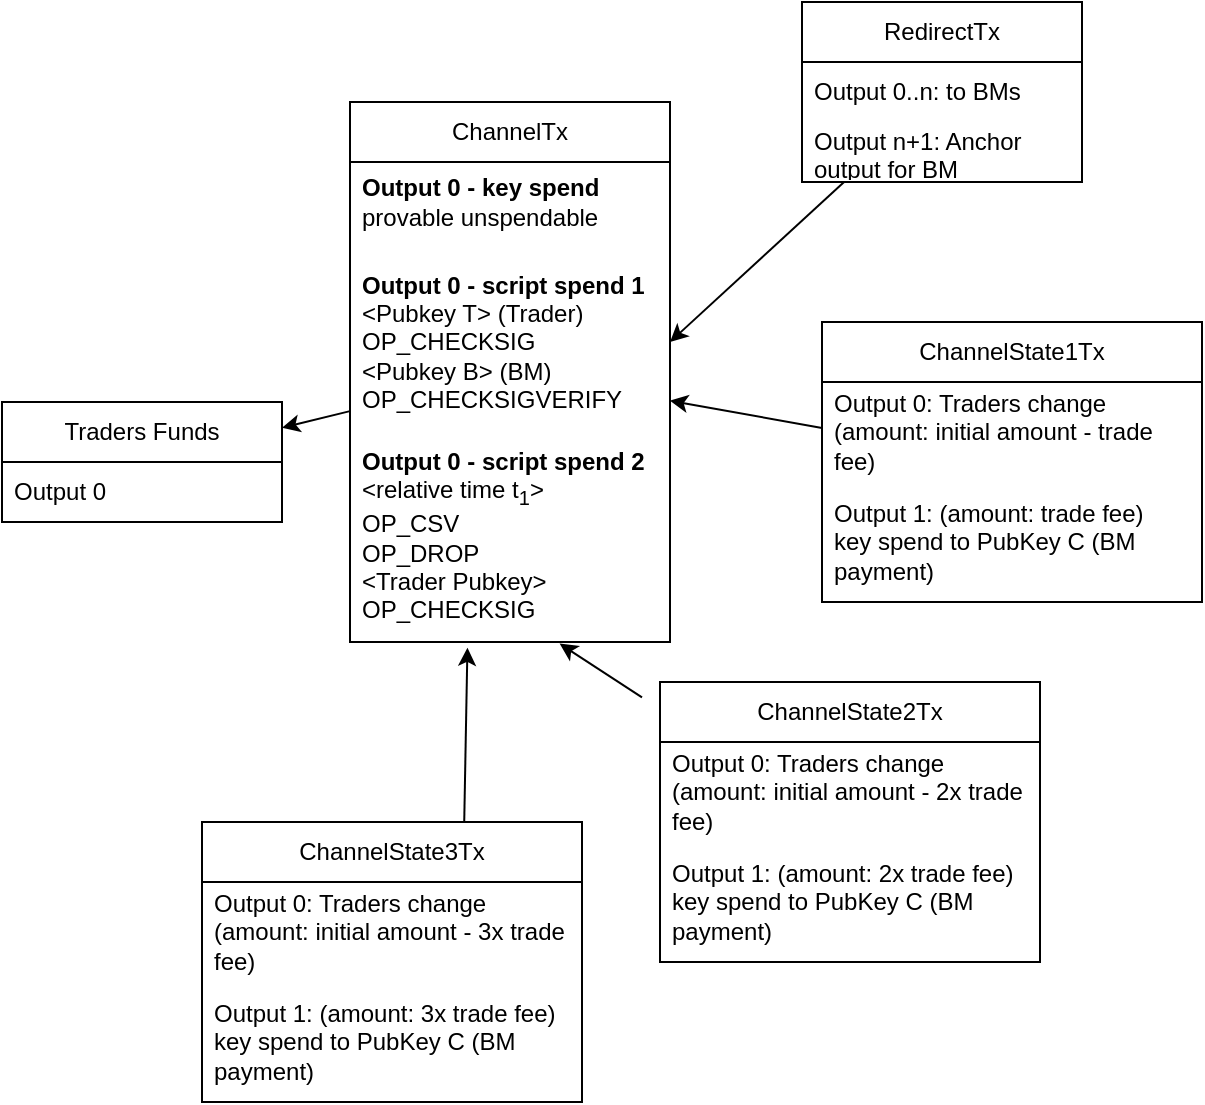 <mxfile version="27.0.5">
  <diagram id="23iRSUPoRavnBvh4doch" name="Page-1">
    <mxGraphModel dx="1523" dy="418" grid="1" gridSize="10" guides="1" tooltips="1" connect="1" arrows="1" fold="1" page="1" pageScale="1" pageWidth="827" pageHeight="1169" math="0" shadow="0">
      <root>
        <mxCell id="0" />
        <mxCell id="1" parent="0" />
        <mxCell id="QoEpu0lZctptPt5Us8xi-1" value="Traders Funds" style="swimlane;fontStyle=0;childLayout=stackLayout;horizontal=1;startSize=30;horizontalStack=0;resizeParent=1;resizeParentMax=0;resizeLast=0;collapsible=1;marginBottom=0;whiteSpace=wrap;html=1;" parent="1" vertex="1">
          <mxGeometry x="-10" y="360" width="140" height="60" as="geometry" />
        </mxCell>
        <mxCell id="QoEpu0lZctptPt5Us8xi-2" value="Output 0" style="text;strokeColor=none;fillColor=none;align=left;verticalAlign=middle;spacingLeft=4;spacingRight=4;overflow=hidden;points=[[0,0.5],[1,0.5]];portConstraint=eastwest;rotatable=0;whiteSpace=wrap;html=1;" parent="QoEpu0lZctptPt5Us8xi-1" vertex="1">
          <mxGeometry y="30" width="140" height="30" as="geometry" />
        </mxCell>
        <mxCell id="QoEpu0lZctptPt5Us8xi-9" style="rounded=0;orthogonalLoop=1;jettySize=auto;html=1;" parent="1" source="QoEpu0lZctptPt5Us8xi-5" target="QoEpu0lZctptPt5Us8xi-1" edge="1">
          <mxGeometry relative="1" as="geometry" />
        </mxCell>
        <mxCell id="QoEpu0lZctptPt5Us8xi-5" value="ChannelTx" style="swimlane;fontStyle=0;childLayout=stackLayout;horizontal=1;startSize=30;horizontalStack=0;resizeParent=1;resizeParentMax=0;resizeLast=0;collapsible=1;marginBottom=0;whiteSpace=wrap;html=1;" parent="1" vertex="1">
          <mxGeometry x="164" y="210" width="160" height="270" as="geometry" />
        </mxCell>
        <mxCell id="69QWRgk2T1_iA0vhkOeC-1" value="&lt;b&gt;Output 0 - key spend&amp;nbsp;&lt;/b&gt;&lt;div&gt;provable unspendable&lt;/div&gt;" style="text;strokeColor=none;fillColor=none;align=left;verticalAlign=middle;spacingLeft=4;spacingRight=4;overflow=hidden;points=[[0,0.5],[1,0.5]];portConstraint=eastwest;rotatable=0;whiteSpace=wrap;html=1;" vertex="1" parent="QoEpu0lZctptPt5Us8xi-5">
          <mxGeometry y="30" width="160" height="40" as="geometry" />
        </mxCell>
        <mxCell id="QoEpu0lZctptPt5Us8xi-6" value="&lt;b&gt;Output 0 - script spend 1&lt;/b&gt;&lt;div&gt;&lt;span style=&quot;background-color: transparent; color: light-dark(rgb(0, 0, 0), rgb(255, 255, 255));&quot;&gt;&amp;lt;Pubkey T&amp;gt; (Trader)&lt;/span&gt;&lt;/div&gt;&lt;div&gt;OP_CHECKSIG&lt;/div&gt;&lt;div&gt;&amp;lt;Pubkey B&amp;gt; (BM)&lt;/div&gt;&lt;div&gt;OP_CHECKSIGVERIFY&lt;/div&gt;" style="text;strokeColor=none;fillColor=none;align=left;verticalAlign=middle;spacingLeft=4;spacingRight=4;overflow=hidden;points=[[0,0.5],[1,0.5]];portConstraint=eastwest;rotatable=0;whiteSpace=wrap;html=1;" parent="QoEpu0lZctptPt5Us8xi-5" vertex="1">
          <mxGeometry y="70" width="160" height="100" as="geometry" />
        </mxCell>
        <mxCell id="Q_AP1fNf9fPvJ9VrVZ_o-1" value="&lt;b&gt;Output 0 - script spend 2&lt;/b&gt;&lt;div&gt;&amp;lt;relative time t&lt;sub&gt;1&lt;/sub&gt;&amp;gt;&lt;/div&gt;&lt;div&gt;OP_CSV&lt;/div&gt;&lt;div&gt;OP_DROP&lt;/div&gt;&lt;div&gt;&amp;lt;Trader Pubkey&amp;gt;&lt;/div&gt;&lt;div&gt;OP_CHECKSIG&lt;/div&gt;&lt;div&gt;&lt;br&gt;&lt;/div&gt;" style="text;strokeColor=none;fillColor=none;align=left;verticalAlign=middle;spacingLeft=4;spacingRight=4;overflow=hidden;points=[[0,0.5],[1,0.5]];portConstraint=eastwest;rotatable=0;whiteSpace=wrap;html=1;" parent="QoEpu0lZctptPt5Us8xi-5" vertex="1">
          <mxGeometry y="170" width="160" height="100" as="geometry" />
        </mxCell>
        <mxCell id="QoEpu0lZctptPt5Us8xi-10" value="RedirectTx" style="swimlane;fontStyle=0;childLayout=stackLayout;horizontal=1;startSize=30;horizontalStack=0;resizeParent=1;resizeParentMax=0;resizeLast=0;collapsible=1;marginBottom=0;whiteSpace=wrap;html=1;" parent="1" vertex="1">
          <mxGeometry x="390" y="160" width="140" height="90" as="geometry" />
        </mxCell>
        <mxCell id="QoEpu0lZctptPt5Us8xi-11" value="Output 0..n: to BMs" style="text;strokeColor=none;fillColor=none;align=left;verticalAlign=middle;spacingLeft=4;spacingRight=4;overflow=hidden;points=[[0,0.5],[1,0.5]];portConstraint=eastwest;rotatable=0;whiteSpace=wrap;html=1;" parent="QoEpu0lZctptPt5Us8xi-10" vertex="1">
          <mxGeometry y="30" width="140" height="30" as="geometry" />
        </mxCell>
        <mxCell id="QoEpu0lZctptPt5Us8xi-12" value="Output n+1: Anchor output for BM" style="text;strokeColor=none;fillColor=none;align=left;verticalAlign=middle;spacingLeft=4;spacingRight=4;overflow=hidden;points=[[0,0.5],[1,0.5]];portConstraint=eastwest;rotatable=0;whiteSpace=wrap;html=1;" parent="QoEpu0lZctptPt5Us8xi-10" vertex="1">
          <mxGeometry y="60" width="140" height="30" as="geometry" />
        </mxCell>
        <mxCell id="QoEpu0lZctptPt5Us8xi-14" style="rounded=0;orthogonalLoop=1;jettySize=auto;html=1;entryX=1;entryY=0.5;entryDx=0;entryDy=0;" parent="1" source="QoEpu0lZctptPt5Us8xi-10" target="QoEpu0lZctptPt5Us8xi-6" edge="1">
          <mxGeometry relative="1" as="geometry" />
        </mxCell>
        <mxCell id="QoEpu0lZctptPt5Us8xi-19" style="edgeStyle=none;shape=connector;rounded=0;orthogonalLoop=1;jettySize=auto;html=1;strokeColor=default;align=center;verticalAlign=middle;fontFamily=Helvetica;fontSize=11;fontColor=default;labelBackgroundColor=default;endArrow=classic;" parent="1" source="Q_AP1fNf9fPvJ9VrVZ_o-2" target="QoEpu0lZctptPt5Us8xi-5" edge="1">
          <mxGeometry relative="1" as="geometry">
            <mxPoint x="290" y="280" as="targetPoint" />
            <mxPoint x="397.524" y="360" as="sourcePoint" />
          </mxGeometry>
        </mxCell>
        <mxCell id="Q_AP1fNf9fPvJ9VrVZ_o-2" value="ChannelState1Tx" style="swimlane;fontStyle=0;childLayout=stackLayout;horizontal=1;startSize=30;horizontalStack=0;resizeParent=1;resizeParentMax=0;resizeLast=0;collapsible=1;marginBottom=0;whiteSpace=wrap;html=1;" parent="1" vertex="1">
          <mxGeometry x="400" y="320" width="190" height="140" as="geometry" />
        </mxCell>
        <mxCell id="Q_AP1fNf9fPvJ9VrVZ_o-3" value="Output 0: Traders change&lt;div&gt;(amount: initial amount - trade fee)&lt;/div&gt;" style="text;strokeColor=none;fillColor=none;align=left;verticalAlign=middle;spacingLeft=4;spacingRight=4;overflow=hidden;points=[[0,0.5],[1,0.5]];portConstraint=eastwest;rotatable=0;whiteSpace=wrap;html=1;" parent="Q_AP1fNf9fPvJ9VrVZ_o-2" vertex="1">
          <mxGeometry y="30" width="190" height="50" as="geometry" />
        </mxCell>
        <mxCell id="Q_AP1fNf9fPvJ9VrVZ_o-4" value="Output 1: (amount: trade fee)&lt;div&gt;key spend to PubKey C (BM payment)&lt;/div&gt;" style="text;strokeColor=none;fillColor=none;align=left;verticalAlign=middle;spacingLeft=4;spacingRight=4;overflow=hidden;points=[[0,0.5],[1,0.5]];portConstraint=eastwest;rotatable=0;whiteSpace=wrap;html=1;" parent="Q_AP1fNf9fPvJ9VrVZ_o-2" vertex="1">
          <mxGeometry y="80" width="190" height="60" as="geometry" />
        </mxCell>
        <mxCell id="FIGwZFJVNrLS457Xv5qL-7" style="rounded=0;orthogonalLoop=1;jettySize=auto;html=1;entryX=0.655;entryY=1.008;entryDx=0;entryDy=0;entryPerimeter=0;" parent="1" target="Q_AP1fNf9fPvJ9VrVZ_o-1" edge="1">
          <mxGeometry relative="1" as="geometry">
            <mxPoint x="310" y="507.723" as="sourcePoint" />
          </mxGeometry>
        </mxCell>
        <mxCell id="FIGwZFJVNrLS457Xv5qL-8" style="edgeStyle=none;shape=connector;rounded=0;orthogonalLoop=1;jettySize=auto;html=1;entryX=0.367;entryY=1.029;entryDx=0;entryDy=0;entryPerimeter=0;strokeColor=default;align=center;verticalAlign=middle;fontFamily=Helvetica;fontSize=11;fontColor=default;labelBackgroundColor=default;endArrow=classic;" parent="1" target="Q_AP1fNf9fPvJ9VrVZ_o-1" edge="1">
          <mxGeometry relative="1" as="geometry">
            <mxPoint x="221.109" y="570" as="sourcePoint" />
          </mxGeometry>
        </mxCell>
        <mxCell id="69QWRgk2T1_iA0vhkOeC-2" value="ChannelState3Tx" style="swimlane;fontStyle=0;childLayout=stackLayout;horizontal=1;startSize=30;horizontalStack=0;resizeParent=1;resizeParentMax=0;resizeLast=0;collapsible=1;marginBottom=0;whiteSpace=wrap;html=1;" vertex="1" parent="1">
          <mxGeometry x="90" y="570" width="190" height="140" as="geometry" />
        </mxCell>
        <mxCell id="69QWRgk2T1_iA0vhkOeC-3" value="Output 0: Traders change&lt;div&gt;(amount: initial amount - 3x trade fee)&lt;/div&gt;" style="text;strokeColor=none;fillColor=none;align=left;verticalAlign=middle;spacingLeft=4;spacingRight=4;overflow=hidden;points=[[0,0.5],[1,0.5]];portConstraint=eastwest;rotatable=0;whiteSpace=wrap;html=1;" vertex="1" parent="69QWRgk2T1_iA0vhkOeC-2">
          <mxGeometry y="30" width="190" height="50" as="geometry" />
        </mxCell>
        <mxCell id="69QWRgk2T1_iA0vhkOeC-4" value="Output 1: (amount: 3x trade fee)&lt;div&gt;key spend to PubKey C (BM payment)&lt;/div&gt;" style="text;strokeColor=none;fillColor=none;align=left;verticalAlign=middle;spacingLeft=4;spacingRight=4;overflow=hidden;points=[[0,0.5],[1,0.5]];portConstraint=eastwest;rotatable=0;whiteSpace=wrap;html=1;" vertex="1" parent="69QWRgk2T1_iA0vhkOeC-2">
          <mxGeometry y="80" width="190" height="60" as="geometry" />
        </mxCell>
        <mxCell id="69QWRgk2T1_iA0vhkOeC-5" value="ChannelState2Tx" style="swimlane;fontStyle=0;childLayout=stackLayout;horizontal=1;startSize=30;horizontalStack=0;resizeParent=1;resizeParentMax=0;resizeLast=0;collapsible=1;marginBottom=0;whiteSpace=wrap;html=1;" vertex="1" parent="1">
          <mxGeometry x="319" y="500" width="190" height="140" as="geometry" />
        </mxCell>
        <mxCell id="69QWRgk2T1_iA0vhkOeC-6" value="Output 0: Traders change&lt;div&gt;(amount: initial amount - 2x trade fee)&lt;/div&gt;" style="text;strokeColor=none;fillColor=none;align=left;verticalAlign=middle;spacingLeft=4;spacingRight=4;overflow=hidden;points=[[0,0.5],[1,0.5]];portConstraint=eastwest;rotatable=0;whiteSpace=wrap;html=1;" vertex="1" parent="69QWRgk2T1_iA0vhkOeC-5">
          <mxGeometry y="30" width="190" height="50" as="geometry" />
        </mxCell>
        <mxCell id="69QWRgk2T1_iA0vhkOeC-7" value="Output 1: (amount: 2x trade fee)&lt;div&gt;key spend to PubKey C (BM payment)&lt;/div&gt;" style="text;strokeColor=none;fillColor=none;align=left;verticalAlign=middle;spacingLeft=4;spacingRight=4;overflow=hidden;points=[[0,0.5],[1,0.5]];portConstraint=eastwest;rotatable=0;whiteSpace=wrap;html=1;" vertex="1" parent="69QWRgk2T1_iA0vhkOeC-5">
          <mxGeometry y="80" width="190" height="60" as="geometry" />
        </mxCell>
      </root>
    </mxGraphModel>
  </diagram>
</mxfile>
